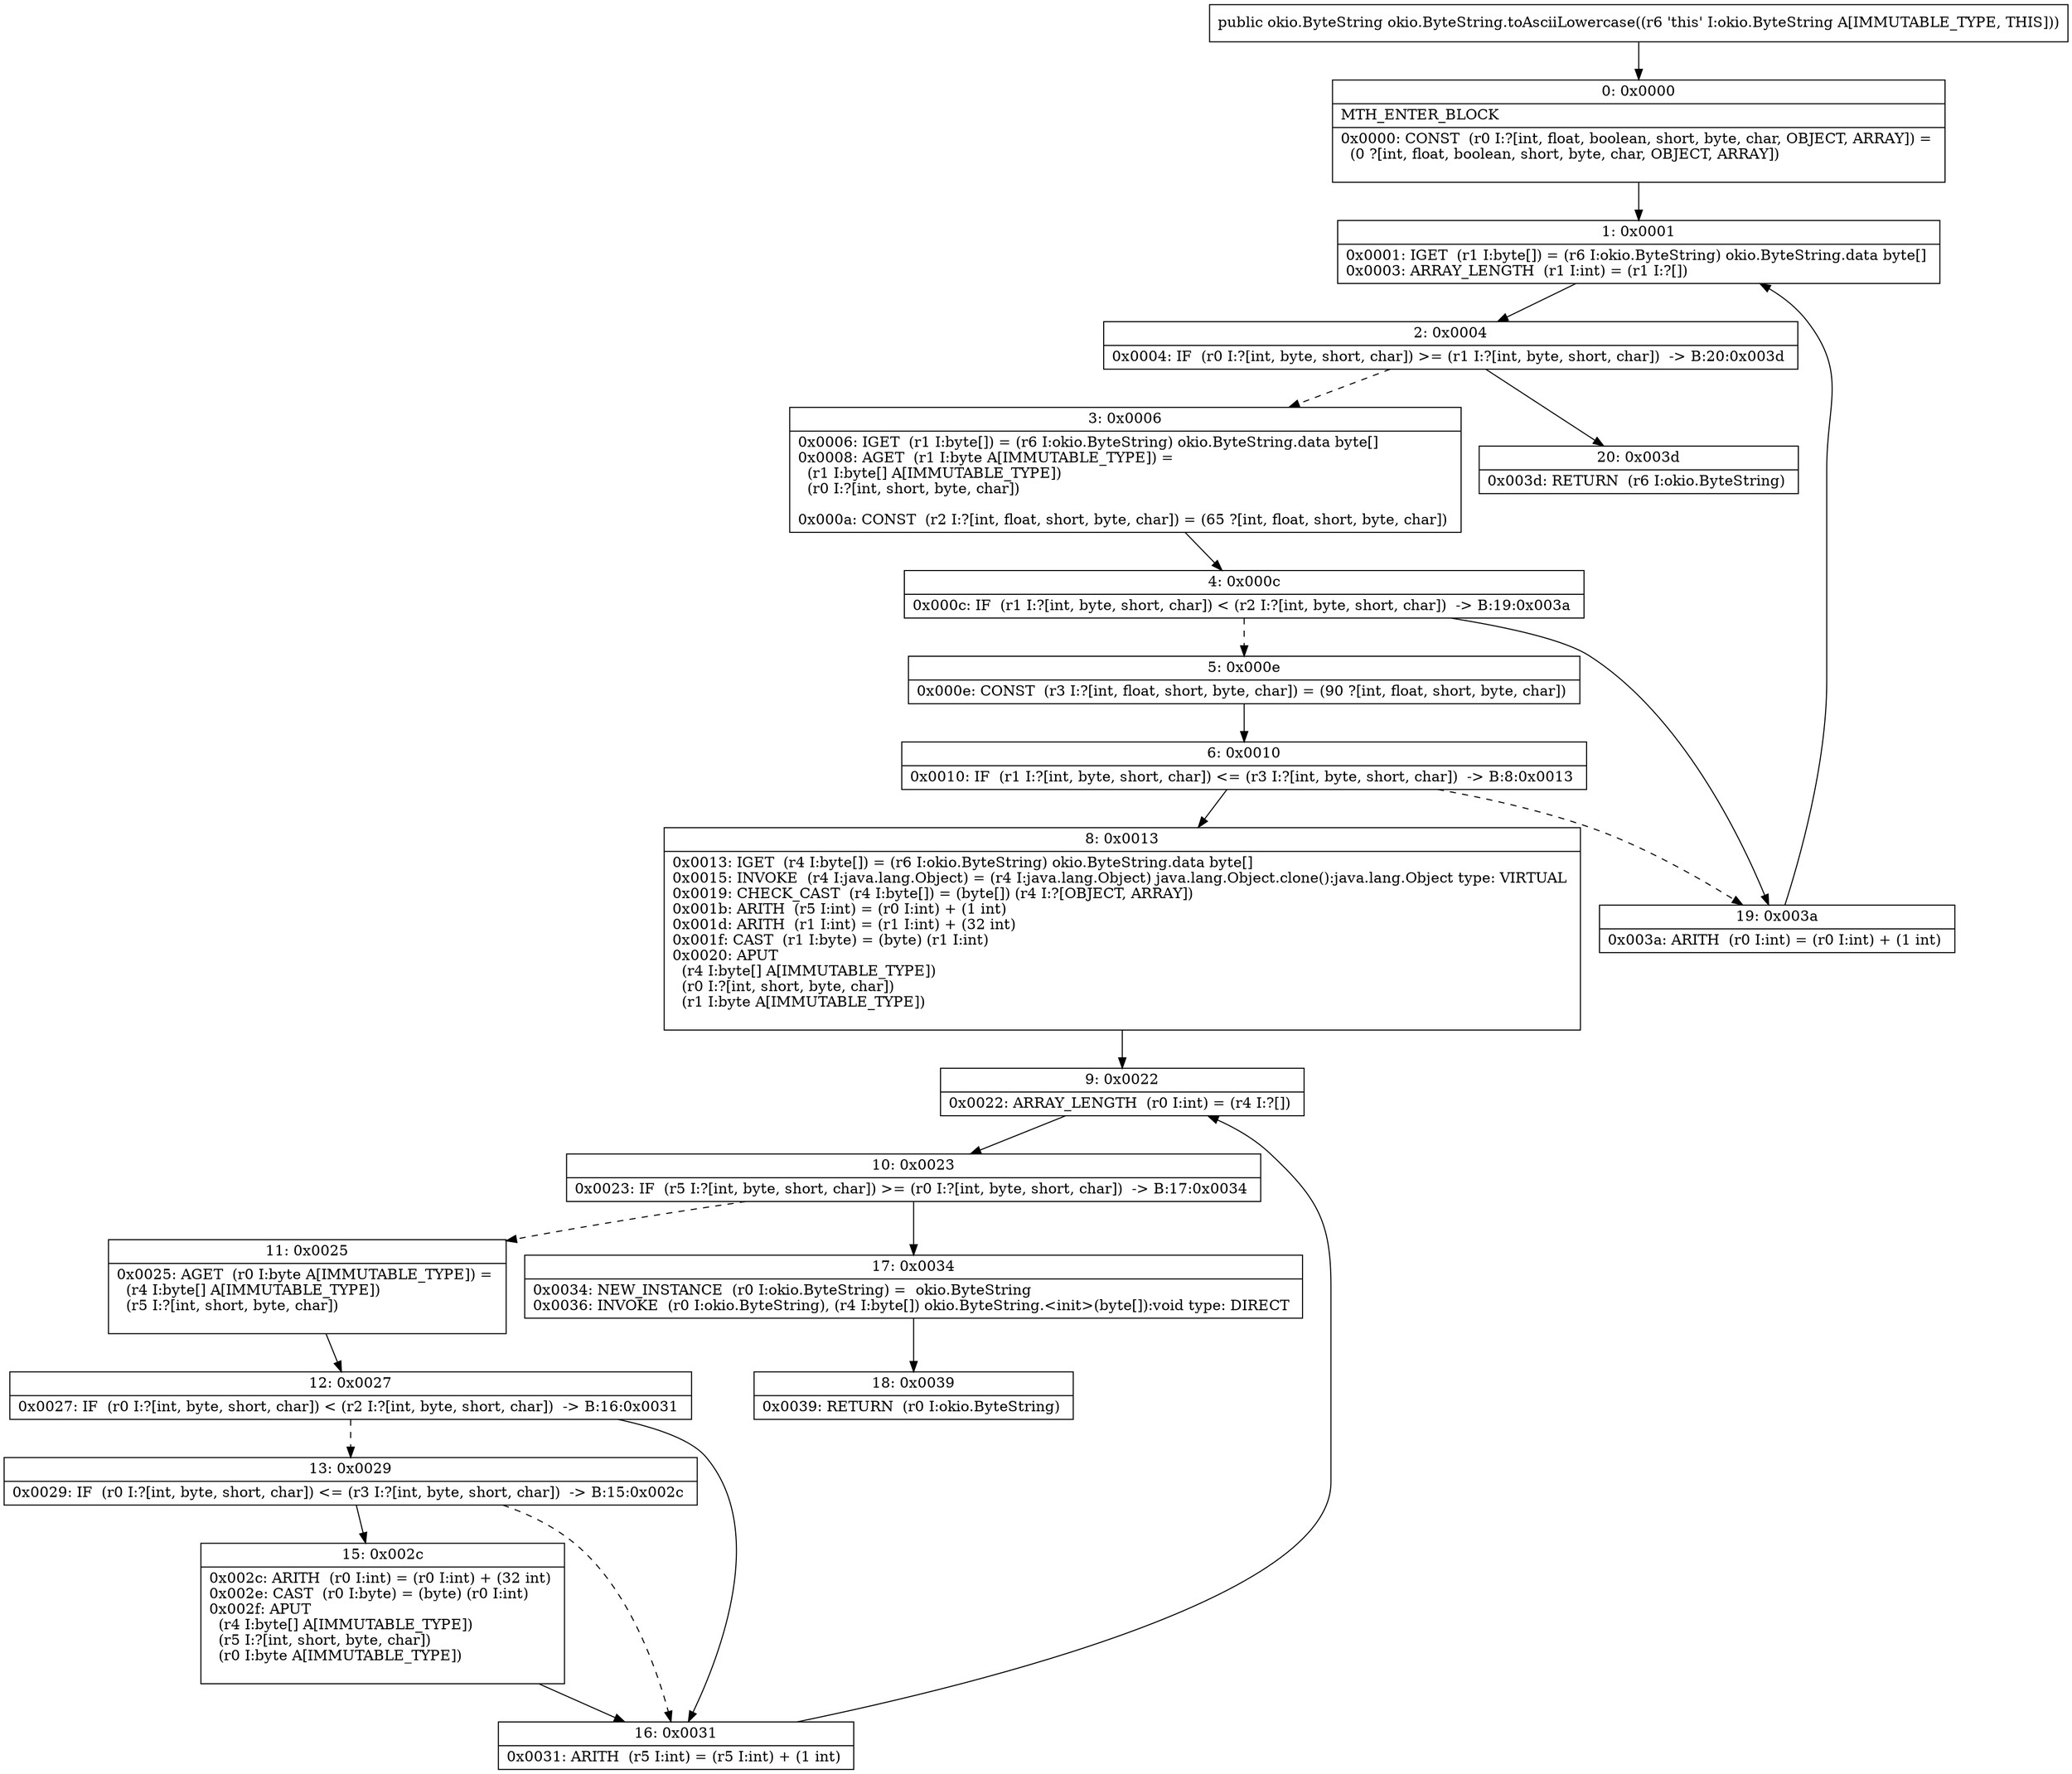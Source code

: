 digraph "CFG forokio.ByteString.toAsciiLowercase()Lokio\/ByteString;" {
Node_0 [shape=record,label="{0\:\ 0x0000|MTH_ENTER_BLOCK\l|0x0000: CONST  (r0 I:?[int, float, boolean, short, byte, char, OBJECT, ARRAY]) = \l  (0 ?[int, float, boolean, short, byte, char, OBJECT, ARRAY])\l \l}"];
Node_1 [shape=record,label="{1\:\ 0x0001|0x0001: IGET  (r1 I:byte[]) = (r6 I:okio.ByteString) okio.ByteString.data byte[] \l0x0003: ARRAY_LENGTH  (r1 I:int) = (r1 I:?[]) \l}"];
Node_2 [shape=record,label="{2\:\ 0x0004|0x0004: IF  (r0 I:?[int, byte, short, char]) \>= (r1 I:?[int, byte, short, char])  \-\> B:20:0x003d \l}"];
Node_3 [shape=record,label="{3\:\ 0x0006|0x0006: IGET  (r1 I:byte[]) = (r6 I:okio.ByteString) okio.ByteString.data byte[] \l0x0008: AGET  (r1 I:byte A[IMMUTABLE_TYPE]) = \l  (r1 I:byte[] A[IMMUTABLE_TYPE])\l  (r0 I:?[int, short, byte, char])\l \l0x000a: CONST  (r2 I:?[int, float, short, byte, char]) = (65 ?[int, float, short, byte, char]) \l}"];
Node_4 [shape=record,label="{4\:\ 0x000c|0x000c: IF  (r1 I:?[int, byte, short, char]) \< (r2 I:?[int, byte, short, char])  \-\> B:19:0x003a \l}"];
Node_5 [shape=record,label="{5\:\ 0x000e|0x000e: CONST  (r3 I:?[int, float, short, byte, char]) = (90 ?[int, float, short, byte, char]) \l}"];
Node_6 [shape=record,label="{6\:\ 0x0010|0x0010: IF  (r1 I:?[int, byte, short, char]) \<= (r3 I:?[int, byte, short, char])  \-\> B:8:0x0013 \l}"];
Node_8 [shape=record,label="{8\:\ 0x0013|0x0013: IGET  (r4 I:byte[]) = (r6 I:okio.ByteString) okio.ByteString.data byte[] \l0x0015: INVOKE  (r4 I:java.lang.Object) = (r4 I:java.lang.Object) java.lang.Object.clone():java.lang.Object type: VIRTUAL \l0x0019: CHECK_CAST  (r4 I:byte[]) = (byte[]) (r4 I:?[OBJECT, ARRAY]) \l0x001b: ARITH  (r5 I:int) = (r0 I:int) + (1 int) \l0x001d: ARITH  (r1 I:int) = (r1 I:int) + (32 int) \l0x001f: CAST  (r1 I:byte) = (byte) (r1 I:int) \l0x0020: APUT  \l  (r4 I:byte[] A[IMMUTABLE_TYPE])\l  (r0 I:?[int, short, byte, char])\l  (r1 I:byte A[IMMUTABLE_TYPE])\l \l}"];
Node_9 [shape=record,label="{9\:\ 0x0022|0x0022: ARRAY_LENGTH  (r0 I:int) = (r4 I:?[]) \l}"];
Node_10 [shape=record,label="{10\:\ 0x0023|0x0023: IF  (r5 I:?[int, byte, short, char]) \>= (r0 I:?[int, byte, short, char])  \-\> B:17:0x0034 \l}"];
Node_11 [shape=record,label="{11\:\ 0x0025|0x0025: AGET  (r0 I:byte A[IMMUTABLE_TYPE]) = \l  (r4 I:byte[] A[IMMUTABLE_TYPE])\l  (r5 I:?[int, short, byte, char])\l \l}"];
Node_12 [shape=record,label="{12\:\ 0x0027|0x0027: IF  (r0 I:?[int, byte, short, char]) \< (r2 I:?[int, byte, short, char])  \-\> B:16:0x0031 \l}"];
Node_13 [shape=record,label="{13\:\ 0x0029|0x0029: IF  (r0 I:?[int, byte, short, char]) \<= (r3 I:?[int, byte, short, char])  \-\> B:15:0x002c \l}"];
Node_15 [shape=record,label="{15\:\ 0x002c|0x002c: ARITH  (r0 I:int) = (r0 I:int) + (32 int) \l0x002e: CAST  (r0 I:byte) = (byte) (r0 I:int) \l0x002f: APUT  \l  (r4 I:byte[] A[IMMUTABLE_TYPE])\l  (r5 I:?[int, short, byte, char])\l  (r0 I:byte A[IMMUTABLE_TYPE])\l \l}"];
Node_16 [shape=record,label="{16\:\ 0x0031|0x0031: ARITH  (r5 I:int) = (r5 I:int) + (1 int) \l}"];
Node_17 [shape=record,label="{17\:\ 0x0034|0x0034: NEW_INSTANCE  (r0 I:okio.ByteString) =  okio.ByteString \l0x0036: INVOKE  (r0 I:okio.ByteString), (r4 I:byte[]) okio.ByteString.\<init\>(byte[]):void type: DIRECT \l}"];
Node_18 [shape=record,label="{18\:\ 0x0039|0x0039: RETURN  (r0 I:okio.ByteString) \l}"];
Node_19 [shape=record,label="{19\:\ 0x003a|0x003a: ARITH  (r0 I:int) = (r0 I:int) + (1 int) \l}"];
Node_20 [shape=record,label="{20\:\ 0x003d|0x003d: RETURN  (r6 I:okio.ByteString) \l}"];
MethodNode[shape=record,label="{public okio.ByteString okio.ByteString.toAsciiLowercase((r6 'this' I:okio.ByteString A[IMMUTABLE_TYPE, THIS])) }"];
MethodNode -> Node_0;
Node_0 -> Node_1;
Node_1 -> Node_2;
Node_2 -> Node_3[style=dashed];
Node_2 -> Node_20;
Node_3 -> Node_4;
Node_4 -> Node_5[style=dashed];
Node_4 -> Node_19;
Node_5 -> Node_6;
Node_6 -> Node_8;
Node_6 -> Node_19[style=dashed];
Node_8 -> Node_9;
Node_9 -> Node_10;
Node_10 -> Node_11[style=dashed];
Node_10 -> Node_17;
Node_11 -> Node_12;
Node_12 -> Node_13[style=dashed];
Node_12 -> Node_16;
Node_13 -> Node_15;
Node_13 -> Node_16[style=dashed];
Node_15 -> Node_16;
Node_16 -> Node_9;
Node_17 -> Node_18;
Node_19 -> Node_1;
}

